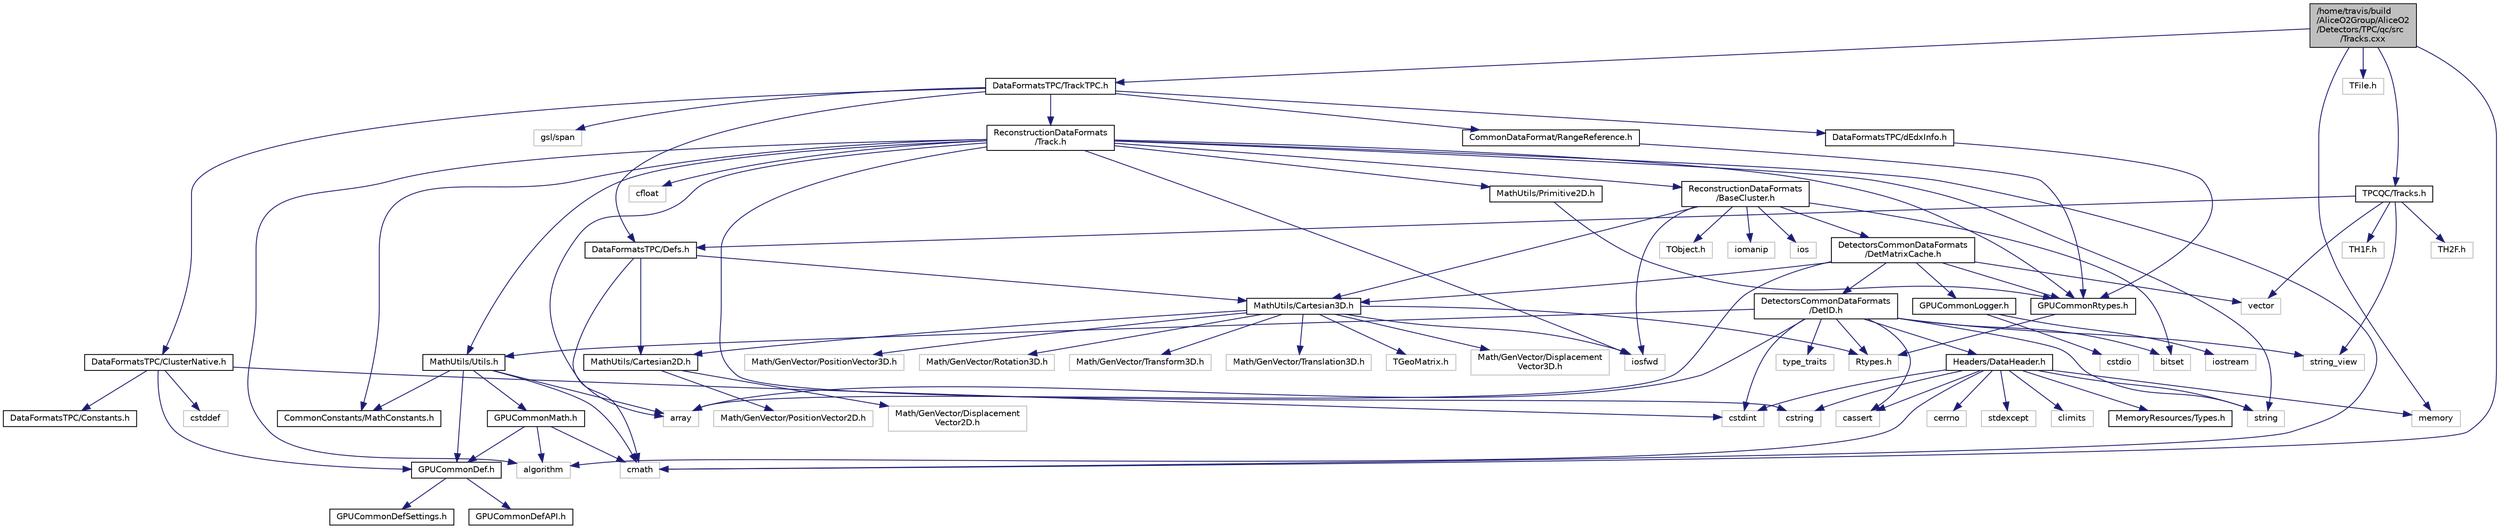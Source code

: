 digraph "/home/travis/build/AliceO2Group/AliceO2/Detectors/TPC/qc/src/Tracks.cxx"
{
 // INTERACTIVE_SVG=YES
  bgcolor="transparent";
  edge [fontname="Helvetica",fontsize="10",labelfontname="Helvetica",labelfontsize="10"];
  node [fontname="Helvetica",fontsize="10",shape=record];
  Node0 [label="/home/travis/build\l/AliceO2Group/AliceO2\l/Detectors/TPC/qc/src\l/Tracks.cxx",height=0.2,width=0.4,color="black", fillcolor="grey75", style="filled", fontcolor="black"];
  Node0 -> Node1 [color="midnightblue",fontsize="10",style="solid",fontname="Helvetica"];
  Node1 [label="cmath",height=0.2,width=0.4,color="grey75"];
  Node0 -> Node2 [color="midnightblue",fontsize="10",style="solid",fontname="Helvetica"];
  Node2 [label="memory",height=0.2,width=0.4,color="grey75"];
  Node0 -> Node3 [color="midnightblue",fontsize="10",style="solid",fontname="Helvetica"];
  Node3 [label="TFile.h",height=0.2,width=0.4,color="grey75"];
  Node0 -> Node4 [color="midnightblue",fontsize="10",style="solid",fontname="Helvetica"];
  Node4 [label="DataFormatsTPC/TrackTPC.h",height=0.2,width=0.4,color="black",URL="$d5/dc9/TrackTPC_8h.html"];
  Node4 -> Node5 [color="midnightblue",fontsize="10",style="solid",fontname="Helvetica"];
  Node5 [label="ReconstructionDataFormats\l/Track.h",height=0.2,width=0.4,color="black",URL="$d7/d8b/DataFormats_2Reconstruction_2include_2ReconstructionDataFormats_2Track_8h.html"];
  Node5 -> Node6 [color="midnightblue",fontsize="10",style="solid",fontname="Helvetica"];
  Node6 [label="GPUCommonRtypes.h",height=0.2,width=0.4,color="black",URL="$d2/d45/GPUCommonRtypes_8h.html"];
  Node6 -> Node7 [color="midnightblue",fontsize="10",style="solid",fontname="Helvetica"];
  Node7 [label="Rtypes.h",height=0.2,width=0.4,color="grey75"];
  Node5 -> Node8 [color="midnightblue",fontsize="10",style="solid",fontname="Helvetica"];
  Node8 [label="algorithm",height=0.2,width=0.4,color="grey75"];
  Node5 -> Node9 [color="midnightblue",fontsize="10",style="solid",fontname="Helvetica"];
  Node9 [label="array",height=0.2,width=0.4,color="grey75"];
  Node5 -> Node10 [color="midnightblue",fontsize="10",style="solid",fontname="Helvetica"];
  Node10 [label="cfloat",height=0.2,width=0.4,color="grey75"];
  Node5 -> Node1 [color="midnightblue",fontsize="10",style="solid",fontname="Helvetica"];
  Node5 -> Node11 [color="midnightblue",fontsize="10",style="solid",fontname="Helvetica"];
  Node11 [label="cstring",height=0.2,width=0.4,color="grey75"];
  Node5 -> Node12 [color="midnightblue",fontsize="10",style="solid",fontname="Helvetica"];
  Node12 [label="iosfwd",height=0.2,width=0.4,color="grey75"];
  Node5 -> Node13 [color="midnightblue",fontsize="10",style="solid",fontname="Helvetica"];
  Node13 [label="ReconstructionDataFormats\l/BaseCluster.h",height=0.2,width=0.4,color="black",URL="$d4/de2/BaseCluster_8h.html"];
  Node13 -> Node14 [color="midnightblue",fontsize="10",style="solid",fontname="Helvetica"];
  Node14 [label="TObject.h",height=0.2,width=0.4,color="grey75"];
  Node13 -> Node15 [color="midnightblue",fontsize="10",style="solid",fontname="Helvetica"];
  Node15 [label="bitset",height=0.2,width=0.4,color="grey75"];
  Node13 -> Node16 [color="midnightblue",fontsize="10",style="solid",fontname="Helvetica"];
  Node16 [label="iomanip",height=0.2,width=0.4,color="grey75"];
  Node13 -> Node17 [color="midnightblue",fontsize="10",style="solid",fontname="Helvetica"];
  Node17 [label="ios",height=0.2,width=0.4,color="grey75"];
  Node13 -> Node12 [color="midnightblue",fontsize="10",style="solid",fontname="Helvetica"];
  Node13 -> Node18 [color="midnightblue",fontsize="10",style="solid",fontname="Helvetica"];
  Node18 [label="DetectorsCommonDataFormats\l/DetMatrixCache.h",height=0.2,width=0.4,color="black",URL="$d4/d20/DetMatrixCache_8h.html"];
  Node18 -> Node19 [color="midnightblue",fontsize="10",style="solid",fontname="Helvetica"];
  Node19 [label="GPUCommonLogger.h",height=0.2,width=0.4,color="black",URL="$df/d5b/GPUCommonLogger_8h.html"];
  Node19 -> Node20 [color="midnightblue",fontsize="10",style="solid",fontname="Helvetica"];
  Node20 [label="iostream",height=0.2,width=0.4,color="grey75"];
  Node19 -> Node21 [color="midnightblue",fontsize="10",style="solid",fontname="Helvetica"];
  Node21 [label="cstdio",height=0.2,width=0.4,color="grey75"];
  Node18 -> Node6 [color="midnightblue",fontsize="10",style="solid",fontname="Helvetica"];
  Node18 -> Node9 [color="midnightblue",fontsize="10",style="solid",fontname="Helvetica"];
  Node18 -> Node22 [color="midnightblue",fontsize="10",style="solid",fontname="Helvetica"];
  Node22 [label="vector",height=0.2,width=0.4,color="grey75"];
  Node18 -> Node23 [color="midnightblue",fontsize="10",style="solid",fontname="Helvetica"];
  Node23 [label="DetectorsCommonDataFormats\l/DetID.h",height=0.2,width=0.4,color="black",URL="$d6/d31/DetID_8h.html"];
  Node23 -> Node7 [color="midnightblue",fontsize="10",style="solid",fontname="Helvetica"];
  Node23 -> Node9 [color="midnightblue",fontsize="10",style="solid",fontname="Helvetica"];
  Node23 -> Node15 [color="midnightblue",fontsize="10",style="solid",fontname="Helvetica"];
  Node23 -> Node24 [color="midnightblue",fontsize="10",style="solid",fontname="Helvetica"];
  Node24 [label="cassert",height=0.2,width=0.4,color="grey75"];
  Node23 -> Node25 [color="midnightblue",fontsize="10",style="solid",fontname="Helvetica"];
  Node25 [label="cstdint",height=0.2,width=0.4,color="grey75"];
  Node23 -> Node26 [color="midnightblue",fontsize="10",style="solid",fontname="Helvetica"];
  Node26 [label="string_view",height=0.2,width=0.4,color="grey75"];
  Node23 -> Node27 [color="midnightblue",fontsize="10",style="solid",fontname="Helvetica"];
  Node27 [label="string",height=0.2,width=0.4,color="grey75"];
  Node23 -> Node28 [color="midnightblue",fontsize="10",style="solid",fontname="Helvetica"];
  Node28 [label="type_traits",height=0.2,width=0.4,color="grey75"];
  Node23 -> Node29 [color="midnightblue",fontsize="10",style="solid",fontname="Helvetica"];
  Node29 [label="MathUtils/Utils.h",height=0.2,width=0.4,color="black",URL="$d9/d52/Common_2MathUtils_2include_2MathUtils_2Utils_8h.html"];
  Node29 -> Node9 [color="midnightblue",fontsize="10",style="solid",fontname="Helvetica"];
  Node29 -> Node1 [color="midnightblue",fontsize="10",style="solid",fontname="Helvetica"];
  Node29 -> Node30 [color="midnightblue",fontsize="10",style="solid",fontname="Helvetica"];
  Node30 [label="GPUCommonDef.h",height=0.2,width=0.4,color="black",URL="$df/d21/GPUCommonDef_8h.html"];
  Node30 -> Node31 [color="midnightblue",fontsize="10",style="solid",fontname="Helvetica"];
  Node31 [label="GPUCommonDefSettings.h",height=0.2,width=0.4,color="black",URL="$d5/d93/GPUCommonDefSettings_8h.html"];
  Node30 -> Node32 [color="midnightblue",fontsize="10",style="solid",fontname="Helvetica"];
  Node32 [label="GPUCommonDefAPI.h",height=0.2,width=0.4,color="black",URL="$da/d5a/GPUCommonDefAPI_8h.html"];
  Node29 -> Node33 [color="midnightblue",fontsize="10",style="solid",fontname="Helvetica"];
  Node33 [label="GPUCommonMath.h",height=0.2,width=0.4,color="black",URL="$d6/da2/GPUCommonMath_8h.html"];
  Node33 -> Node30 [color="midnightblue",fontsize="10",style="solid",fontname="Helvetica"];
  Node33 -> Node1 [color="midnightblue",fontsize="10",style="solid",fontname="Helvetica"];
  Node33 -> Node8 [color="midnightblue",fontsize="10",style="solid",fontname="Helvetica"];
  Node29 -> Node34 [color="midnightblue",fontsize="10",style="solid",fontname="Helvetica"];
  Node34 [label="CommonConstants/MathConstants.h",height=0.2,width=0.4,color="black",URL="$d6/d84/MathConstants_8h.html",tooltip="useful math constants "];
  Node23 -> Node35 [color="midnightblue",fontsize="10",style="solid",fontname="Helvetica"];
  Node35 [label="Headers/DataHeader.h",height=0.2,width=0.4,color="black",URL="$dc/dcd/DataHeader_8h.html"];
  Node35 -> Node25 [color="midnightblue",fontsize="10",style="solid",fontname="Helvetica"];
  Node35 -> Node2 [color="midnightblue",fontsize="10",style="solid",fontname="Helvetica"];
  Node35 -> Node24 [color="midnightblue",fontsize="10",style="solid",fontname="Helvetica"];
  Node35 -> Node11 [color="midnightblue",fontsize="10",style="solid",fontname="Helvetica"];
  Node35 -> Node8 [color="midnightblue",fontsize="10",style="solid",fontname="Helvetica"];
  Node35 -> Node36 [color="midnightblue",fontsize="10",style="solid",fontname="Helvetica"];
  Node36 [label="stdexcept",height=0.2,width=0.4,color="grey75"];
  Node35 -> Node27 [color="midnightblue",fontsize="10",style="solid",fontname="Helvetica"];
  Node35 -> Node37 [color="midnightblue",fontsize="10",style="solid",fontname="Helvetica"];
  Node37 [label="climits",height=0.2,width=0.4,color="grey75"];
  Node35 -> Node38 [color="midnightblue",fontsize="10",style="solid",fontname="Helvetica"];
  Node38 [label="MemoryResources/Types.h",height=0.2,width=0.4,color="black",URL="$d7/df8/Types_8h.html"];
  Node35 -> Node39 [color="midnightblue",fontsize="10",style="solid",fontname="Helvetica"];
  Node39 [label="cerrno",height=0.2,width=0.4,color="grey75"];
  Node18 -> Node40 [color="midnightblue",fontsize="10",style="solid",fontname="Helvetica"];
  Node40 [label="MathUtils/Cartesian3D.h",height=0.2,width=0.4,color="black",URL="$dd/d76/Cartesian3D_8h.html"];
  Node40 -> Node41 [color="midnightblue",fontsize="10",style="solid",fontname="Helvetica"];
  Node41 [label="Math/GenVector/Displacement\lVector3D.h",height=0.2,width=0.4,color="grey75"];
  Node40 -> Node42 [color="midnightblue",fontsize="10",style="solid",fontname="Helvetica"];
  Node42 [label="Math/GenVector/PositionVector3D.h",height=0.2,width=0.4,color="grey75"];
  Node40 -> Node43 [color="midnightblue",fontsize="10",style="solid",fontname="Helvetica"];
  Node43 [label="Math/GenVector/Rotation3D.h",height=0.2,width=0.4,color="grey75"];
  Node40 -> Node44 [color="midnightblue",fontsize="10",style="solid",fontname="Helvetica"];
  Node44 [label="Math/GenVector/Transform3D.h",height=0.2,width=0.4,color="grey75"];
  Node40 -> Node45 [color="midnightblue",fontsize="10",style="solid",fontname="Helvetica"];
  Node45 [label="Math/GenVector/Translation3D.h",height=0.2,width=0.4,color="grey75"];
  Node40 -> Node7 [color="midnightblue",fontsize="10",style="solid",fontname="Helvetica"];
  Node40 -> Node46 [color="midnightblue",fontsize="10",style="solid",fontname="Helvetica"];
  Node46 [label="TGeoMatrix.h",height=0.2,width=0.4,color="grey75"];
  Node40 -> Node12 [color="midnightblue",fontsize="10",style="solid",fontname="Helvetica"];
  Node40 -> Node47 [color="midnightblue",fontsize="10",style="solid",fontname="Helvetica"];
  Node47 [label="MathUtils/Cartesian2D.h",height=0.2,width=0.4,color="black",URL="$d2/dd0/Cartesian2D_8h.html"];
  Node47 -> Node48 [color="midnightblue",fontsize="10",style="solid",fontname="Helvetica"];
  Node48 [label="Math/GenVector/Displacement\lVector2D.h",height=0.2,width=0.4,color="grey75"];
  Node47 -> Node49 [color="midnightblue",fontsize="10",style="solid",fontname="Helvetica"];
  Node49 [label="Math/GenVector/PositionVector2D.h",height=0.2,width=0.4,color="grey75"];
  Node13 -> Node40 [color="midnightblue",fontsize="10",style="solid",fontname="Helvetica"];
  Node5 -> Node27 [color="midnightblue",fontsize="10",style="solid",fontname="Helvetica"];
  Node5 -> Node34 [color="midnightblue",fontsize="10",style="solid",fontname="Helvetica"];
  Node5 -> Node29 [color="midnightblue",fontsize="10",style="solid",fontname="Helvetica"];
  Node5 -> Node50 [color="midnightblue",fontsize="10",style="solid",fontname="Helvetica"];
  Node50 [label="MathUtils/Primitive2D.h",height=0.2,width=0.4,color="black",URL="$d8/d77/Primitive2D_8h.html",tooltip="Declarations of 2D primitives: straight line (XY interval) and circle. "];
  Node50 -> Node6 [color="midnightblue",fontsize="10",style="solid",fontname="Helvetica"];
  Node4 -> Node51 [color="midnightblue",fontsize="10",style="solid",fontname="Helvetica"];
  Node51 [label="CommonDataFormat/RangeReference.h",height=0.2,width=0.4,color="black",URL="$de/d64/RangeReference_8h.html",tooltip="Class to refer to the 1st entry and N elements of some group in the continuous container. "];
  Node51 -> Node6 [color="midnightblue",fontsize="10",style="solid",fontname="Helvetica"];
  Node4 -> Node52 [color="midnightblue",fontsize="10",style="solid",fontname="Helvetica"];
  Node52 [label="DataFormatsTPC/ClusterNative.h",height=0.2,width=0.4,color="black",URL="$de/dcd/ClusterNative_8h.html",tooltip="Class of a TPC cluster in TPC-native coordinates (row, time) "];
  Node52 -> Node25 [color="midnightblue",fontsize="10",style="solid",fontname="Helvetica"];
  Node52 -> Node53 [color="midnightblue",fontsize="10",style="solid",fontname="Helvetica"];
  Node53 [label="cstddef",height=0.2,width=0.4,color="grey75"];
  Node52 -> Node54 [color="midnightblue",fontsize="10",style="solid",fontname="Helvetica"];
  Node54 [label="DataFormatsTPC/Constants.h",height=0.2,width=0.4,color="black",URL="$d0/dda/DataFormats_2Detectors_2TPC_2include_2DataFormatsTPC_2Constants_8h.html"];
  Node52 -> Node30 [color="midnightblue",fontsize="10",style="solid",fontname="Helvetica"];
  Node4 -> Node55 [color="midnightblue",fontsize="10",style="solid",fontname="Helvetica"];
  Node55 [label="DataFormatsTPC/Defs.h",height=0.2,width=0.4,color="black",URL="$d1/d73/Defs_8h.html",tooltip="Common definitions for 2D coordinates. "];
  Node55 -> Node1 [color="midnightblue",fontsize="10",style="solid",fontname="Helvetica"];
  Node55 -> Node47 [color="midnightblue",fontsize="10",style="solid",fontname="Helvetica"];
  Node55 -> Node40 [color="midnightblue",fontsize="10",style="solid",fontname="Helvetica"];
  Node4 -> Node56 [color="midnightblue",fontsize="10",style="solid",fontname="Helvetica"];
  Node56 [label="DataFormatsTPC/dEdxInfo.h",height=0.2,width=0.4,color="black",URL="$d5/da8/dEdxInfo_8h.html"];
  Node56 -> Node6 [color="midnightblue",fontsize="10",style="solid",fontname="Helvetica"];
  Node4 -> Node57 [color="midnightblue",fontsize="10",style="solid",fontname="Helvetica"];
  Node57 [label="gsl/span",height=0.2,width=0.4,color="grey75"];
  Node0 -> Node58 [color="midnightblue",fontsize="10",style="solid",fontname="Helvetica"];
  Node58 [label="TPCQC/Tracks.h",height=0.2,width=0.4,color="black",URL="$df/d2a/Tracks_8h.html"];
  Node58 -> Node22 [color="midnightblue",fontsize="10",style="solid",fontname="Helvetica"];
  Node58 -> Node26 [color="midnightblue",fontsize="10",style="solid",fontname="Helvetica"];
  Node58 -> Node59 [color="midnightblue",fontsize="10",style="solid",fontname="Helvetica"];
  Node59 [label="TH1F.h",height=0.2,width=0.4,color="grey75"];
  Node58 -> Node60 [color="midnightblue",fontsize="10",style="solid",fontname="Helvetica"];
  Node60 [label="TH2F.h",height=0.2,width=0.4,color="grey75"];
  Node58 -> Node55 [color="midnightblue",fontsize="10",style="solid",fontname="Helvetica"];
}
